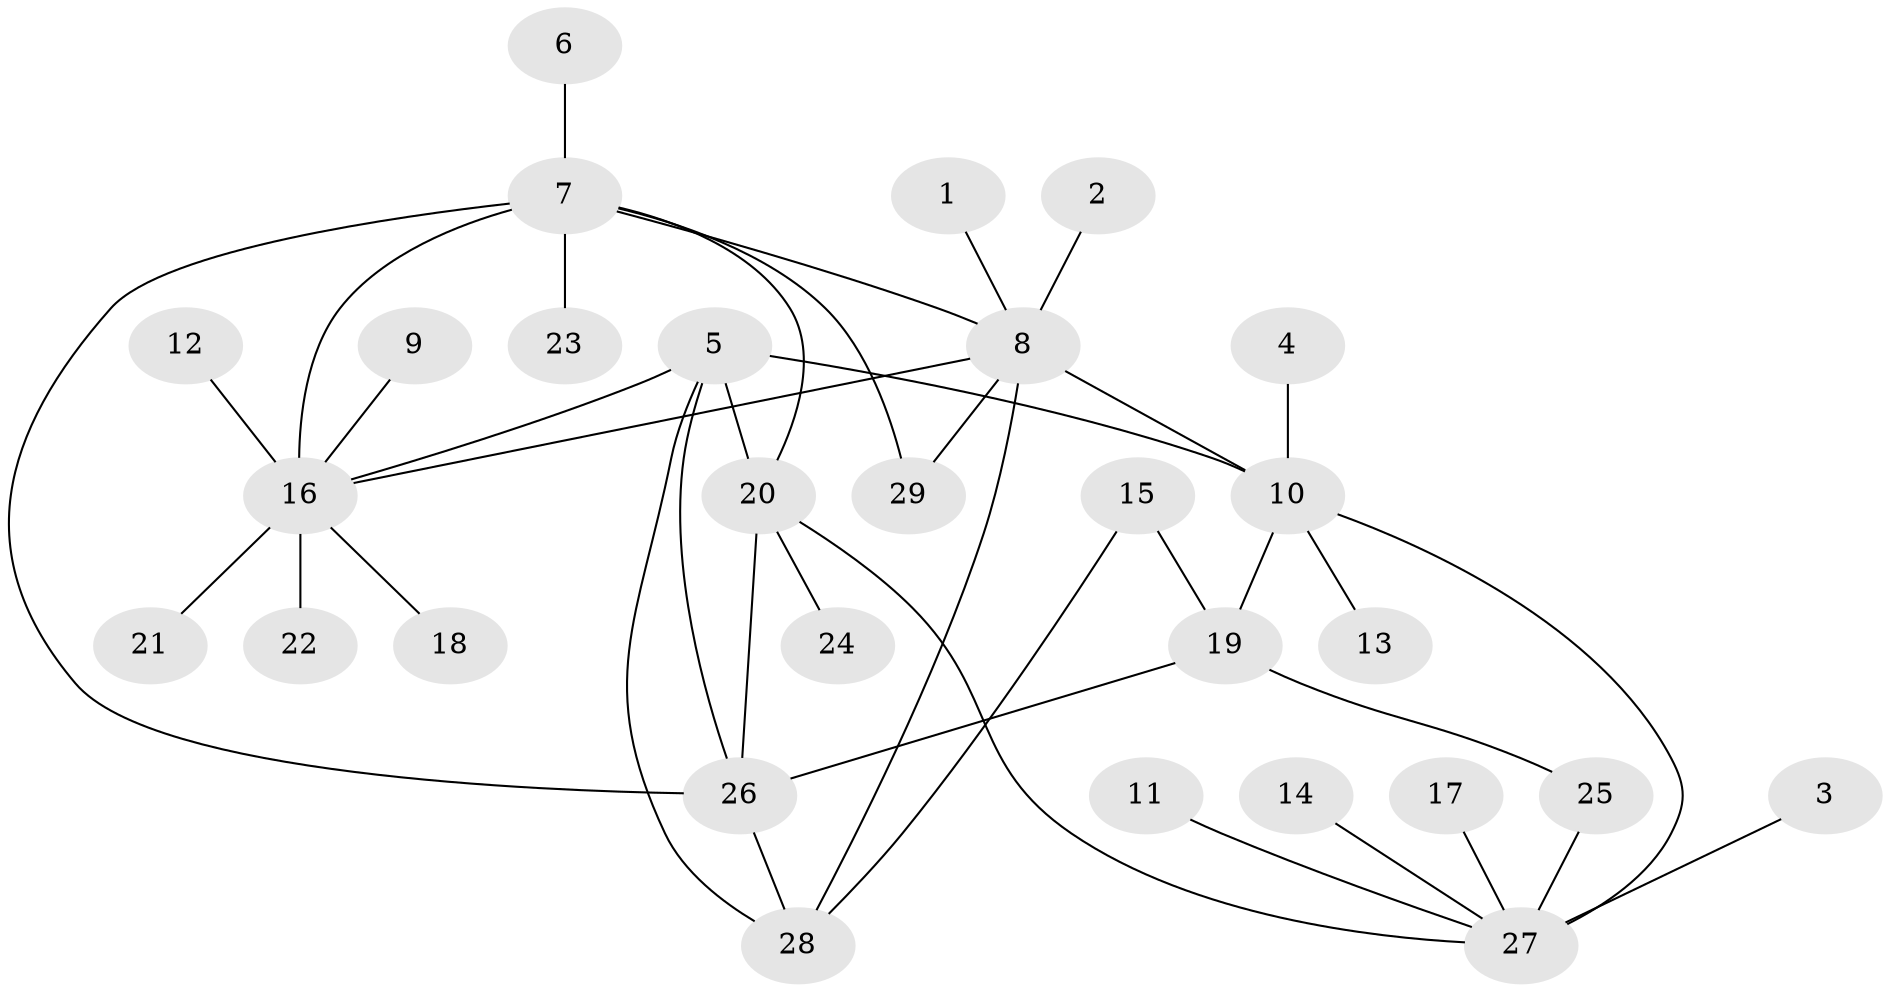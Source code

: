 // original degree distribution, {9: 0.03636363636363636, 12: 0.03636363636363636, 1: 0.5272727272727272, 5: 0.09090909090909091, 6: 0.03636363636363636, 10: 0.01818181818181818, 4: 0.03636363636363636, 3: 0.07272727272727272, 2: 0.14545454545454545}
// Generated by graph-tools (version 1.1) at 2025/01/03/09/25 03:01:49]
// undirected, 29 vertices, 40 edges
graph export_dot {
graph [start="1"]
  node [color=gray90,style=filled];
  1;
  2;
  3;
  4;
  5;
  6;
  7;
  8;
  9;
  10;
  11;
  12;
  13;
  14;
  15;
  16;
  17;
  18;
  19;
  20;
  21;
  22;
  23;
  24;
  25;
  26;
  27;
  28;
  29;
  1 -- 8 [weight=1.0];
  2 -- 8 [weight=1.0];
  3 -- 27 [weight=1.0];
  4 -- 10 [weight=1.0];
  5 -- 10 [weight=3.0];
  5 -- 16 [weight=2.0];
  5 -- 20 [weight=1.0];
  5 -- 26 [weight=1.0];
  5 -- 28 [weight=1.0];
  6 -- 7 [weight=1.0];
  7 -- 8 [weight=1.0];
  7 -- 16 [weight=2.0];
  7 -- 20 [weight=1.0];
  7 -- 23 [weight=1.0];
  7 -- 26 [weight=1.0];
  7 -- 29 [weight=1.0];
  8 -- 10 [weight=2.0];
  8 -- 16 [weight=1.0];
  8 -- 28 [weight=1.0];
  8 -- 29 [weight=1.0];
  9 -- 16 [weight=1.0];
  10 -- 13 [weight=1.0];
  10 -- 19 [weight=1.0];
  10 -- 27 [weight=2.0];
  11 -- 27 [weight=1.0];
  12 -- 16 [weight=2.0];
  14 -- 27 [weight=1.0];
  15 -- 19 [weight=1.0];
  15 -- 28 [weight=1.0];
  16 -- 18 [weight=1.0];
  16 -- 21 [weight=1.0];
  16 -- 22 [weight=1.0];
  17 -- 27 [weight=1.0];
  19 -- 25 [weight=1.0];
  19 -- 26 [weight=2.0];
  20 -- 24 [weight=1.0];
  20 -- 26 [weight=1.0];
  20 -- 27 [weight=1.0];
  25 -- 27 [weight=1.0];
  26 -- 28 [weight=1.0];
}
